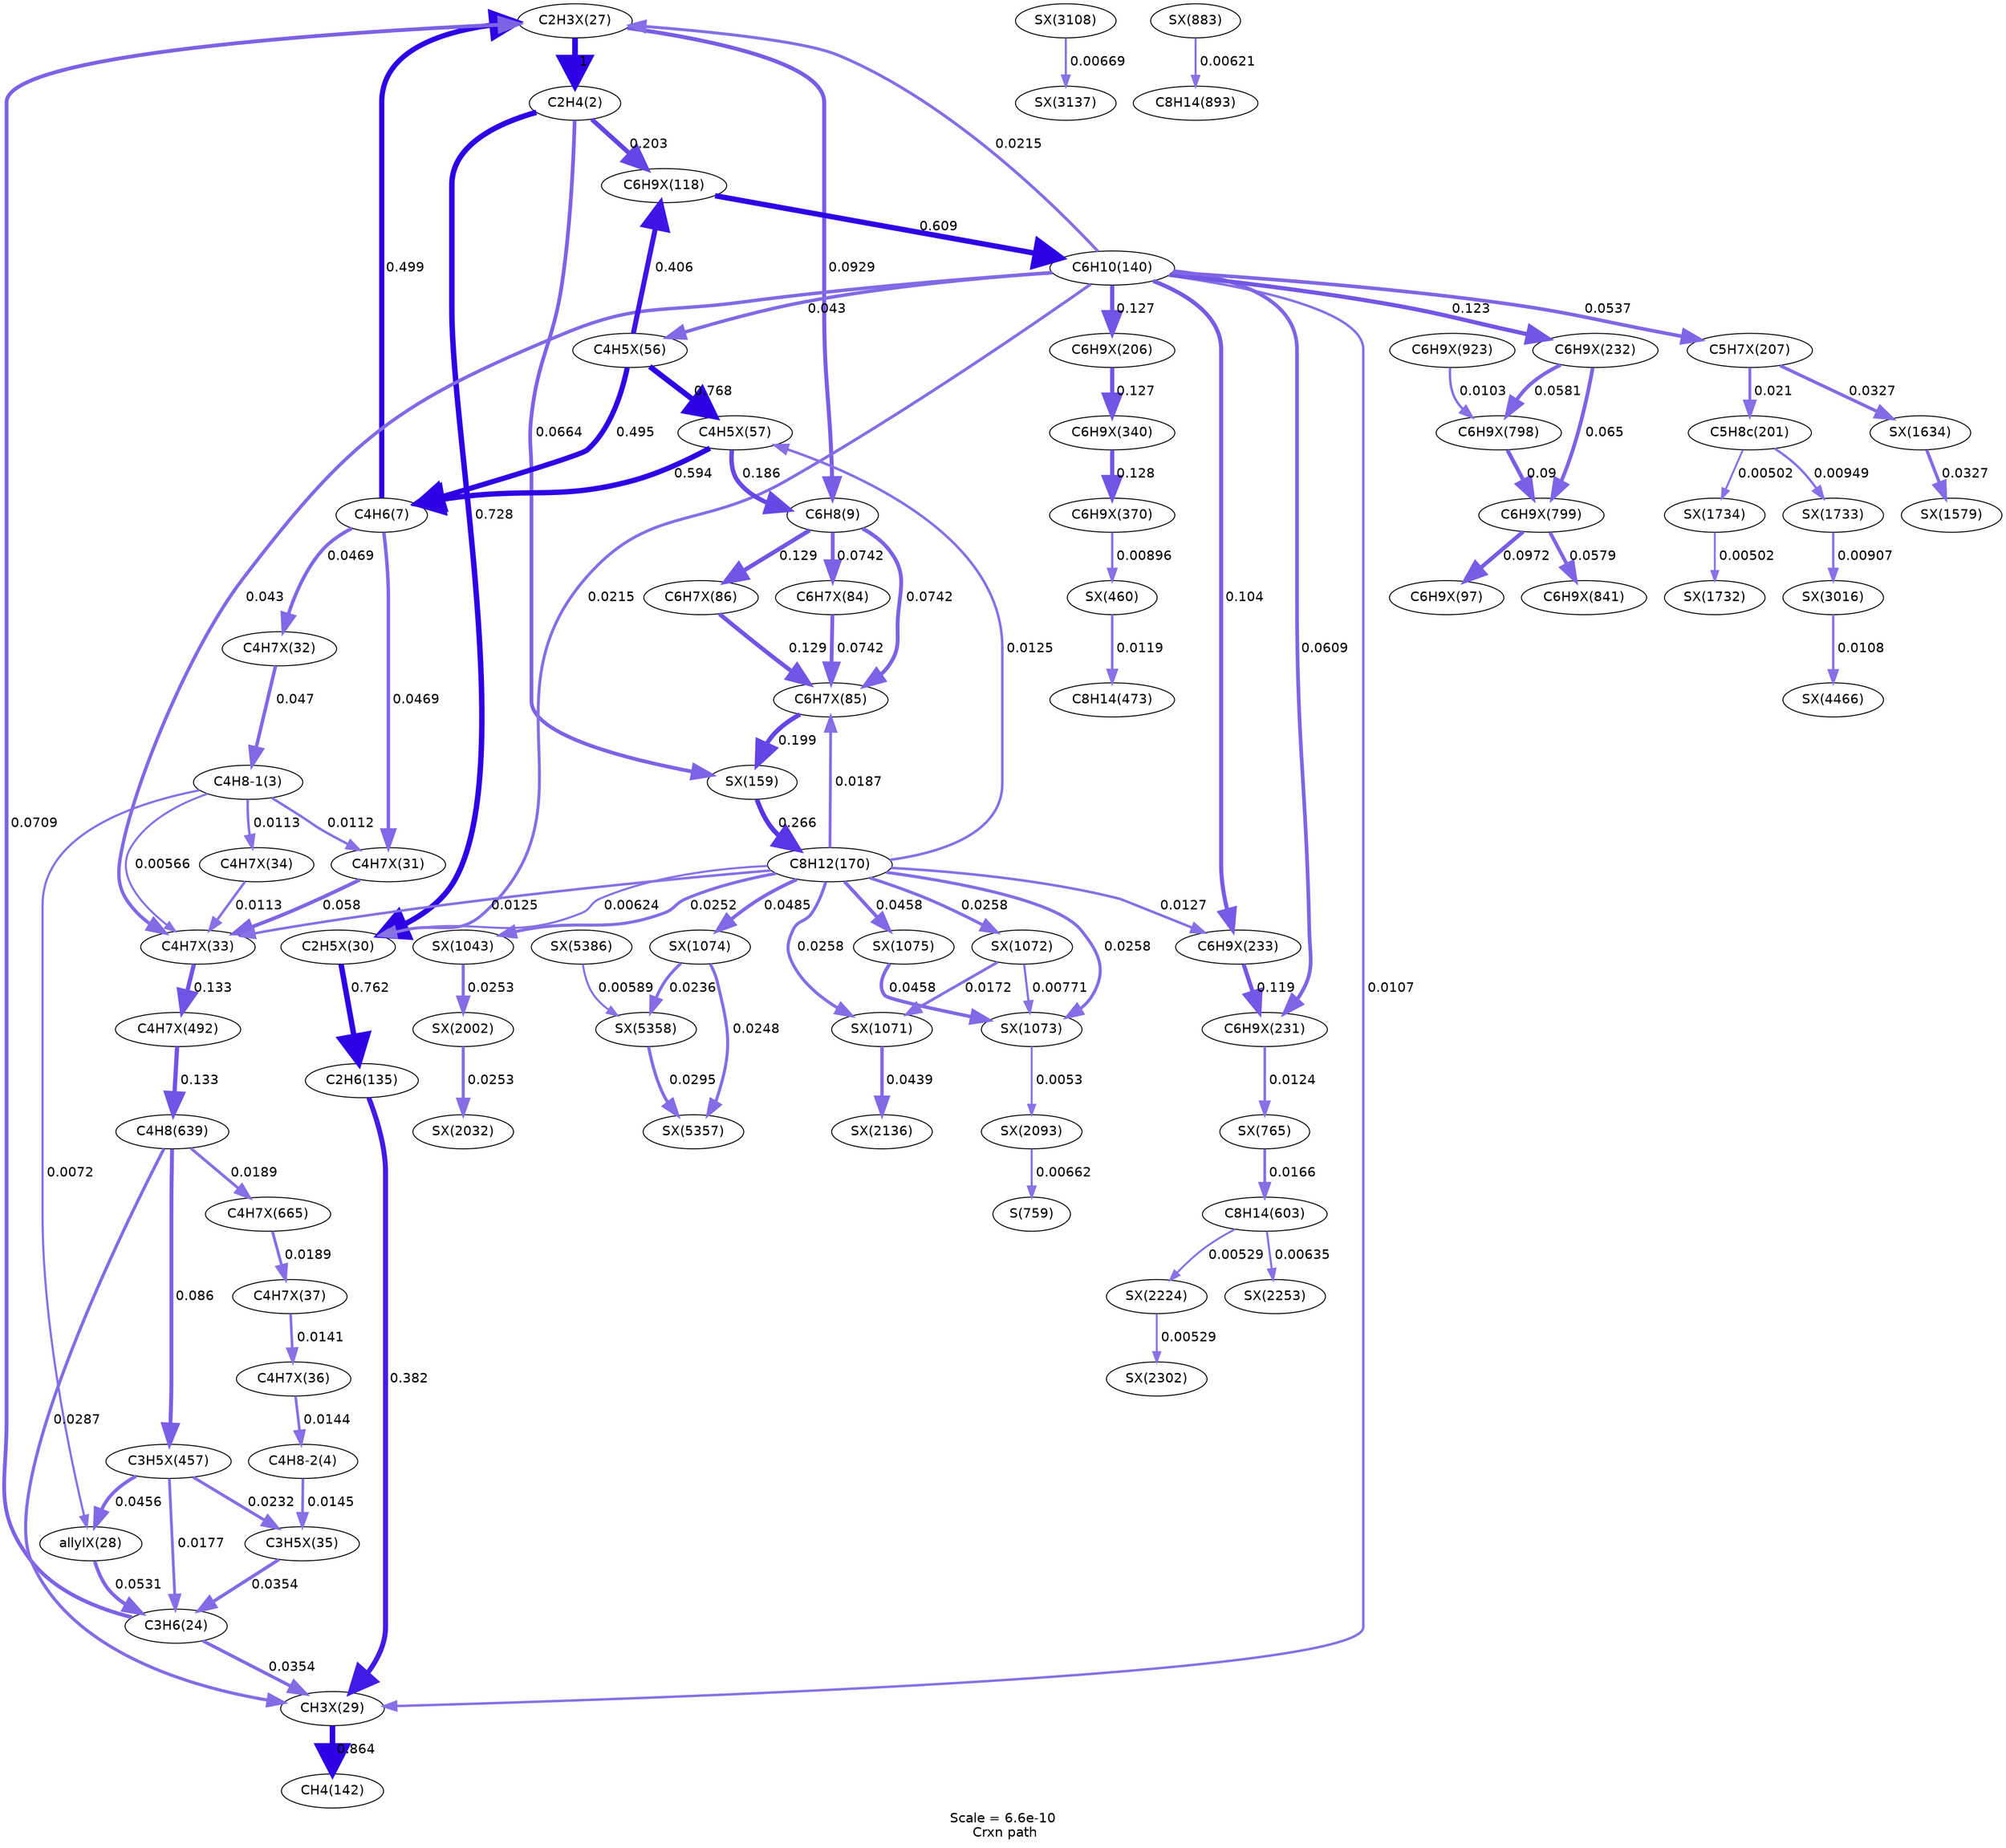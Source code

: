 digraph reaction_paths {
center=1;
s27 -> s5[fontname="Helvetica", style="setlinewidth(6)", arrowsize=3, color="0.7, 1.5, 0.9"
, label=" 1"];
s5 -> s30[fontname="Helvetica", style="setlinewidth(5.76)", arrowsize=2.88, color="0.7, 1.23, 0.9"
, label=" 0.728"];
s5 -> s47[fontname="Helvetica", style="setlinewidth(4.8)", arrowsize=2.4, color="0.7, 0.703, 0.9"
, label=" 0.203"];
s5 -> s49[fontname="Helvetica", style="setlinewidth(3.95)", arrowsize=1.98, color="0.7, 0.566, 0.9"
, label=" 0.0664"];
s8 -> s27[fontname="Helvetica", style="setlinewidth(5.47)", arrowsize=2.74, color="0.7, 0.999, 0.9"
, label=" 0.499"];
s27 -> s9[fontname="Helvetica", style="setlinewidth(4.21)", arrowsize=2.1, color="0.7, 0.593, 0.9"
, label=" 0.0929"];
s13 -> s27[fontname="Helvetica", style="setlinewidth(3.1)", arrowsize=1.55, color="0.7, 0.521, 0.9"
, label=" 0.0215"];
s10 -> s27[fontname="Helvetica", style="setlinewidth(4)", arrowsize=2, color="0.7, 0.571, 0.9"
, label=" 0.0709"];
s39 -> s8[fontname="Helvetica", style="setlinewidth(5.61)", arrowsize=2.8, color="0.7, 1.09, 0.9"
, label=" 0.594"];
s38 -> s8[fontname="Helvetica", style="setlinewidth(5.47)", arrowsize=2.73, color="0.7, 0.995, 0.9"
, label=" 0.495"];
s8 -> s32[fontname="Helvetica", style="setlinewidth(3.69)", arrowsize=1.84, color="0.7, 0.547, 0.9"
, label=" 0.0469"];
s8 -> s31[fontname="Helvetica", style="setlinewidth(3.69)", arrowsize=1.84, color="0.7, 0.547, 0.9"
, label=" 0.0469"];
s39 -> s9[fontname="Helvetica", style="setlinewidth(4.73)", arrowsize=2.36, color="0.7, 0.686, 0.9"
, label=" 0.186"];
s38 -> s39[fontname="Helvetica", style="setlinewidth(5.8)", arrowsize=2.9, color="0.7, 1.27, 0.9"
, label=" 0.768"];
s15 -> s39[fontname="Helvetica", style="setlinewidth(2.69)", arrowsize=1.34, color="0.7, 0.512, 0.9"
, label=" 0.0125"];
s9 -> s45[fontname="Helvetica", style="setlinewidth(4.45)", arrowsize=2.23, color="0.7, 0.629, 0.9"
, label=" 0.129"];
s9 -> s44[fontname="Helvetica", style="setlinewidth(4.04)", arrowsize=2.02, color="0.7, 0.574, 0.9"
, label=" 0.0742"];
s9 -> s43[fontname="Helvetica", style="setlinewidth(4.04)", arrowsize=2.02, color="0.7, 0.574, 0.9"
, label=" 0.0742"];
s38 -> s47[fontname="Helvetica", style="setlinewidth(5.32)", arrowsize=2.66, color="0.7, 0.906, 0.9"
, label=" 0.406"];
s13 -> s38[fontname="Helvetica", style="setlinewidth(3.62)", arrowsize=1.81, color="0.7, 0.543, 0.9"
, label=" 0.043"];
s32 -> s6[fontname="Helvetica", style="setlinewidth(3.69)", arrowsize=1.85, color="0.7, 0.547, 0.9"
, label=" 0.047"];
s6 -> s31[fontname="Helvetica", style="setlinewidth(2.61)", arrowsize=1.3, color="0.7, 0.511, 0.9"
, label=" 0.0112"];
s6 -> s33[fontname="Helvetica", style="setlinewidth(2.09)", arrowsize=1.05, color="0.7, 0.506, 0.9"
, label=" 0.00566"];
s6 -> s34[fontname="Helvetica", style="setlinewidth(2.61)", arrowsize=1.31, color="0.7, 0.511, 0.9"
, label=" 0.0113"];
s6 -> s28[fontname="Helvetica", style="setlinewidth(2.28)", arrowsize=1.14, color="0.7, 0.507, 0.9"
, label=" 0.0072"];
s30 -> s12[fontname="Helvetica", style="setlinewidth(5.79)", arrowsize=2.9, color="0.7, 1.26, 0.9"
, label=" 0.762"];
s13 -> s30[fontname="Helvetica", style="setlinewidth(3.1)", arrowsize=1.55, color="0.7, 0.521, 0.9"
, label=" 0.0215"];
s15 -> s30[fontname="Helvetica", style="setlinewidth(2.17)", arrowsize=1.08, color="0.7, 0.506, 0.9"
, label=" 0.00624"];
s12 -> s29[fontname="Helvetica", style="setlinewidth(5.27)", arrowsize=2.64, color="0.7, 0.882, 0.9"
, label=" 0.382"];
s45 -> s44[fontname="Helvetica", style="setlinewidth(4.45)", arrowsize=2.23, color="0.7, 0.629, 0.9"
, label=" 0.129"];
s43 -> s44[fontname="Helvetica", style="setlinewidth(4.04)", arrowsize=2.02, color="0.7, 0.574, 0.9"
, label=" 0.0742"];
s44 -> s49[fontname="Helvetica", style="setlinewidth(4.78)", arrowsize=2.39, color="0.7, 0.699, 0.9"
, label=" 0.199"];
s15 -> s44[fontname="Helvetica", style="setlinewidth(3)", arrowsize=1.5, color="0.7, 0.519, 0.9"
, label=" 0.0187"];
s29 -> s14[fontname="Helvetica", style="setlinewidth(5.89)", arrowsize=2.94, color="0.7, 1.36, 0.9"
, label=" 0.864"];
s13 -> s29[fontname="Helvetica", style="setlinewidth(2.58)", arrowsize=1.29, color="0.7, 0.511, 0.9"
, label=" 0.0107"];
s20 -> s29[fontname="Helvetica", style="setlinewidth(3.32)", arrowsize=1.66, color="0.7, 0.529, 0.9"
, label=" 0.0287"];
s10 -> s29[fontname="Helvetica", style="setlinewidth(3.48)", arrowsize=1.74, color="0.7, 0.535, 0.9"
, label=" 0.0354"];
s47 -> s13[fontname="Helvetica", style="setlinewidth(5.63)", arrowsize=2.81, color="0.7, 1.11, 0.9"
, label=" 0.609"];
s13 -> s51[fontname="Helvetica", style="setlinewidth(4.44)", arrowsize=2.22, color="0.7, 0.627, 0.9"
, label=" 0.127"];
s13 -> s33[fontname="Helvetica", style="setlinewidth(3.62)", arrowsize=1.81, color="0.7, 0.543, 0.9"
, label=" 0.043"];
s13 -> s55[fontname="Helvetica", style="setlinewidth(4.29)", arrowsize=2.15, color="0.7, 0.604, 0.9"
, label=" 0.104"];
s13 -> s53[fontname="Helvetica", style="setlinewidth(3.89)", arrowsize=1.94, color="0.7, 0.561, 0.9"
, label=" 0.0609"];
s13 -> s54[fontname="Helvetica", style="setlinewidth(4.42)", arrowsize=2.21, color="0.7, 0.623, 0.9"
, label=" 0.123"];
s13 -> s52[fontname="Helvetica", style="setlinewidth(3.79)", arrowsize=1.9, color="0.7, 0.554, 0.9"
, label=" 0.0537"];
s51 -> s60[fontname="Helvetica", style="setlinewidth(4.44)", arrowsize=2.22, color="0.7, 0.627, 0.9"
, label=" 0.127"];
s60 -> s61[fontname="Helvetica", style="setlinewidth(4.45)", arrowsize=2.22, color="0.7, 0.628, 0.9"
, label=" 0.128"];
s61 -> s66[fontname="Helvetica", style="setlinewidth(2.44)", arrowsize=1.22, color="0.7, 0.509, 0.9"
, label=" 0.00896"];
s31 -> s33[fontname="Helvetica", style="setlinewidth(3.85)", arrowsize=1.93, color="0.7, 0.558, 0.9"
, label=" 0.058"];
s34 -> s33[fontname="Helvetica", style="setlinewidth(2.61)", arrowsize=1.31, color="0.7, 0.511, 0.9"
, label=" 0.0113"];
s33 -> s68[fontname="Helvetica", style="setlinewidth(4.48)", arrowsize=2.24, color="0.7, 0.633, 0.9"
, label=" 0.133"];
s15 -> s33[fontname="Helvetica", style="setlinewidth(2.69)", arrowsize=1.34, color="0.7, 0.512, 0.9"
, label=" 0.0125"];
s68 -> s20[fontname="Helvetica", style="setlinewidth(4.48)", arrowsize=2.24, color="0.7, 0.633, 0.9"
, label=" 0.133"];
s20 -> s70[fontname="Helvetica", style="setlinewidth(3)", arrowsize=1.5, color="0.7, 0.519, 0.9"
, label=" 0.0189"];
s20 -> s65[fontname="Helvetica", style="setlinewidth(4.15)", arrowsize=2.07, color="0.7, 0.586, 0.9"
, label=" 0.086"];
s55 -> s53[fontname="Helvetica", style="setlinewidth(4.39)", arrowsize=2.2, color="0.7, 0.619, 0.9"
, label=" 0.119"];
s15 -> s55[fontname="Helvetica", style="setlinewidth(2.7)", arrowsize=1.35, color="0.7, 0.513, 0.9"
, label=" 0.0127"];
s53 -> s73[fontname="Helvetica", style="setlinewidth(2.69)", arrowsize=1.34, color="0.7, 0.512, 0.9"
, label=" 0.0124"];
s54 -> s75[fontname="Helvetica", style="setlinewidth(3.94)", arrowsize=1.97, color="0.7, 0.565, 0.9"
, label=" 0.065"];
s54 -> s74[fontname="Helvetica", style="setlinewidth(3.85)", arrowsize=1.93, color="0.7, 0.558, 0.9"
, label=" 0.0581"];
s75 -> s46[fontname="Helvetica", style="setlinewidth(4.24)", arrowsize=2.12, color="0.7, 0.597, 0.9"
, label=" 0.0972"];
s74 -> s75[fontname="Helvetica", style="setlinewidth(4.18)", arrowsize=2.09, color="0.7, 0.59, 0.9"
, label=" 0.09"];
s75 -> s76[fontname="Helvetica", style="setlinewidth(3.85)", arrowsize=1.92, color="0.7, 0.558, 0.9"
, label=" 0.0579"];
s79 -> s74[fontname="Helvetica", style="setlinewidth(2.55)", arrowsize=1.27, color="0.7, 0.51, 0.9"
, label=" 0.0103"];
s49 -> s15[fontname="Helvetica", style="setlinewidth(5)", arrowsize=2.5, color="0.7, 0.766, 0.9"
, label=" 0.266"];
s15 -> s81[fontname="Helvetica", style="setlinewidth(3.22)", arrowsize=1.61, color="0.7, 0.525, 0.9"
, label=" 0.0252"];
s15 -> s86[fontname="Helvetica", style="setlinewidth(3.67)", arrowsize=1.84, color="0.7, 0.546, 0.9"
, label=" 0.0458"];
s15 -> s84[fontname="Helvetica", style="setlinewidth(3.24)", arrowsize=1.62, color="0.7, 0.526, 0.9"
, label=" 0.0258"];
s15 -> s83[fontname="Helvetica", style="setlinewidth(3.24)", arrowsize=1.62, color="0.7, 0.526, 0.9"
, label=" 0.0258"];
s15 -> s82[fontname="Helvetica", style="setlinewidth(3.24)", arrowsize=1.62, color="0.7, 0.526, 0.9"
, label=" 0.0258"];
s15 -> s85[fontname="Helvetica", style="setlinewidth(3.71)", arrowsize=1.86, color="0.7, 0.548, 0.9"
, label=" 0.0485"];
s70 -> s37[fontname="Helvetica", style="setlinewidth(3)", arrowsize=1.5, color="0.7, 0.519, 0.9"
, label=" 0.0189"];
s36 -> s7[fontname="Helvetica", style="setlinewidth(2.8)", arrowsize=1.4, color="0.7, 0.514, 0.9"
, label=" 0.0144"];
s7 -> s35[fontname="Helvetica", style="setlinewidth(2.8)", arrowsize=1.4, color="0.7, 0.514, 0.9"
, label=" 0.0145"];
s37 -> s36[fontname="Helvetica", style="setlinewidth(2.78)", arrowsize=1.39, color="0.7, 0.514, 0.9"
, label=" 0.0141"];
s65 -> s28[fontname="Helvetica", style="setlinewidth(3.67)", arrowsize=1.83, color="0.7, 0.546, 0.9"
, label=" 0.0456"];
s65 -> s35[fontname="Helvetica", style="setlinewidth(3.16)", arrowsize=1.58, color="0.7, 0.523, 0.9"
, label=" 0.0232"];
s65 -> s10[fontname="Helvetica", style="setlinewidth(2.95)", arrowsize=1.48, color="0.7, 0.518, 0.9"
, label=" 0.0177"];
s28 -> s10[fontname="Helvetica", style="setlinewidth(3.78)", arrowsize=1.89, color="0.7, 0.553, 0.9"
, label=" 0.0531"];
s35 -> s10[fontname="Helvetica", style="setlinewidth(3.48)", arrowsize=1.74, color="0.7, 0.535, 0.9"
, label=" 0.0354"];
s52 -> s90[fontname="Helvetica", style="setlinewidth(3.42)", arrowsize=1.71, color="0.7, 0.533, 0.9"
, label=" 0.0327"];
s52 -> s17[fontname="Helvetica", style="setlinewidth(3.08)", arrowsize=1.54, color="0.7, 0.521, 0.9"
, label=" 0.021"];
s90 -> s89[fontname="Helvetica", style="setlinewidth(3.42)", arrowsize=1.71, color="0.7, 0.533, 0.9"
, label=" 0.0327"];
s17 -> s96[fontname="Helvetica", style="setlinewidth(2)", arrowsize=1, color="0.7, 0.505, 0.9"
, label=" 0.00502"];
s17 -> s95[fontname="Helvetica", style="setlinewidth(2.48)", arrowsize=1.24, color="0.7, 0.509, 0.9"
, label=" 0.00949"];
s81 -> s99[fontname="Helvetica", style="setlinewidth(3.22)", arrowsize=1.61, color="0.7, 0.525, 0.9"
, label=" 0.0253"];
s99 -> s100[fontname="Helvetica", style="setlinewidth(3.22)", arrowsize=1.61, color="0.7, 0.525, 0.9"
, label=" 0.0253"];
s86 -> s84[fontname="Helvetica", style="setlinewidth(3.67)", arrowsize=1.84, color="0.7, 0.546, 0.9"
, label=" 0.0458"];
s83 -> s84[fontname="Helvetica", style="setlinewidth(2.33)", arrowsize=1.16, color="0.7, 0.508, 0.9"
, label=" 0.00771"];
s84 -> s102[fontname="Helvetica", style="setlinewidth(2.04)", arrowsize=1.02, color="0.7, 0.505, 0.9"
, label=" 0.0053"];
s83 -> s82[fontname="Helvetica", style="setlinewidth(2.93)", arrowsize=1.47, color="0.7, 0.517, 0.9"
, label=" 0.0172"];
s82 -> s104[fontname="Helvetica", style="setlinewidth(3.64)", arrowsize=1.82, color="0.7, 0.544, 0.9"
, label=" 0.0439"];
s73 -> s19[fontname="Helvetica", style="setlinewidth(2.9)", arrowsize=1.45, color="0.7, 0.517, 0.9"
, label=" 0.0166"];
s19 -> s106[fontname="Helvetica", style="setlinewidth(2.04)", arrowsize=1.02, color="0.7, 0.505, 0.9"
, label=" 0.00529"];
s19 -> s107[fontname="Helvetica", style="setlinewidth(2.18)", arrowsize=1.09, color="0.7, 0.506, 0.9"
, label=" 0.00635"];
s106 -> s108[fontname="Helvetica", style="setlinewidth(2.04)", arrowsize=1.02, color="0.7, 0.505, 0.9"
, label=" 0.00529"];
s66 -> s18[fontname="Helvetica", style="setlinewidth(2.66)", arrowsize=1.33, color="0.7, 0.512, 0.9"
, label=" 0.0119"];
s132 -> s133[fontname="Helvetica", style="setlinewidth(2.22)", arrowsize=1.11, color="0.7, 0.507, 0.9"
, label=" 0.00669"];
s78 -> s22[fontname="Helvetica", style="setlinewidth(2.16)", arrowsize=1.08, color="0.7, 0.506, 0.9"
, label=" 0.00621"];
s96 -> s94[fontname="Helvetica", style="setlinewidth(2)", arrowsize=1, color="0.7, 0.505, 0.9"
, label=" 0.00502"];
s129 -> s149[fontname="Helvetica", style="setlinewidth(2.58)", arrowsize=1.29, color="0.7, 0.511, 0.9"
, label=" 0.0108"];
s95 -> s129[fontname="Helvetica", style="setlinewidth(2.45)", arrowsize=1.22, color="0.7, 0.509, 0.9"
, label=" 0.00907"];
s102 -> s21[fontname="Helvetica", style="setlinewidth(2.21)", arrowsize=1.11, color="0.7, 0.507, 0.9"
, label=" 0.00662"];
s85 -> s155[fontname="Helvetica", style="setlinewidth(3.17)", arrowsize=1.59, color="0.7, 0.524, 0.9"
, label=" 0.0236"];
s85 -> s154[fontname="Helvetica", style="setlinewidth(3.21)", arrowsize=1.6, color="0.7, 0.525, 0.9"
, label=" 0.0248"];
s156 -> s155[fontname="Helvetica", style="setlinewidth(2.12)", arrowsize=1.06, color="0.7, 0.506, 0.9"
, label=" 0.00589"];
s155 -> s154[fontname="Helvetica", style="setlinewidth(3.34)", arrowsize=1.67, color="0.7, 0.53, 0.9"
, label=" 0.0295"];
s5 [ fontname="Helvetica", label="C2H4(2)"];
s6 [ fontname="Helvetica", label="C4H8-1(3)"];
s7 [ fontname="Helvetica", label="C4H8-2(4)"];
s8 [ fontname="Helvetica", label="C4H6(7)"];
s9 [ fontname="Helvetica", label="C6H8(9)"];
s10 [ fontname="Helvetica", label="C3H6(24)"];
s12 [ fontname="Helvetica", label="C2H6(135)"];
s13 [ fontname="Helvetica", label="C6H10(140)"];
s14 [ fontname="Helvetica", label="CH4(142)"];
s15 [ fontname="Helvetica", label="C8H12(170)"];
s17 [ fontname="Helvetica", label="C5H8c(201)"];
s18 [ fontname="Helvetica", label="C8H14(473)"];
s19 [ fontname="Helvetica", label="C8H14(603)"];
s20 [ fontname="Helvetica", label="C4H8(639)"];
s21 [ fontname="Helvetica", label="S(759)"];
s22 [ fontname="Helvetica", label="C8H14(893)"];
s27 [ fontname="Helvetica", label="C2H3X(27)"];
s28 [ fontname="Helvetica", label="allylX(28)"];
s29 [ fontname="Helvetica", label="CH3X(29)"];
s30 [ fontname="Helvetica", label="C2H5X(30)"];
s31 [ fontname="Helvetica", label="C4H7X(31)"];
s32 [ fontname="Helvetica", label="C4H7X(32)"];
s33 [ fontname="Helvetica", label="C4H7X(33)"];
s34 [ fontname="Helvetica", label="C4H7X(34)"];
s35 [ fontname="Helvetica", label="C3H5X(35)"];
s36 [ fontname="Helvetica", label="C4H7X(36)"];
s37 [ fontname="Helvetica", label="C4H7X(37)"];
s38 [ fontname="Helvetica", label="C4H5X(56)"];
s39 [ fontname="Helvetica", label="C4H5X(57)"];
s43 [ fontname="Helvetica", label="C6H7X(84)"];
s44 [ fontname="Helvetica", label="C6H7X(85)"];
s45 [ fontname="Helvetica", label="C6H7X(86)"];
s46 [ fontname="Helvetica", label="C6H9X(97)"];
s47 [ fontname="Helvetica", label="C6H9X(118)"];
s49 [ fontname="Helvetica", label="SX(159)"];
s51 [ fontname="Helvetica", label="C6H9X(206)"];
s52 [ fontname="Helvetica", label="C5H7X(207)"];
s53 [ fontname="Helvetica", label="C6H9X(231)"];
s54 [ fontname="Helvetica", label="C6H9X(232)"];
s55 [ fontname="Helvetica", label="C6H9X(233)"];
s60 [ fontname="Helvetica", label="C6H9X(340)"];
s61 [ fontname="Helvetica", label="C6H9X(370)"];
s65 [ fontname="Helvetica", label="C3H5X(457)"];
s66 [ fontname="Helvetica", label="SX(460)"];
s68 [ fontname="Helvetica", label="C4H7X(492)"];
s70 [ fontname="Helvetica", label="C4H7X(665)"];
s73 [ fontname="Helvetica", label="SX(765)"];
s74 [ fontname="Helvetica", label="C6H9X(798)"];
s75 [ fontname="Helvetica", label="C6H9X(799)"];
s76 [ fontname="Helvetica", label="C6H9X(841)"];
s78 [ fontname="Helvetica", label="SX(883)"];
s79 [ fontname="Helvetica", label="C6H9X(923)"];
s81 [ fontname="Helvetica", label="SX(1043)"];
s82 [ fontname="Helvetica", label="SX(1071)"];
s83 [ fontname="Helvetica", label="SX(1072)"];
s84 [ fontname="Helvetica", label="SX(1073)"];
s85 [ fontname="Helvetica", label="SX(1074)"];
s86 [ fontname="Helvetica", label="SX(1075)"];
s89 [ fontname="Helvetica", label="SX(1579)"];
s90 [ fontname="Helvetica", label="SX(1634)"];
s94 [ fontname="Helvetica", label="SX(1732)"];
s95 [ fontname="Helvetica", label="SX(1733)"];
s96 [ fontname="Helvetica", label="SX(1734)"];
s99 [ fontname="Helvetica", label="SX(2002)"];
s100 [ fontname="Helvetica", label="SX(2032)"];
s102 [ fontname="Helvetica", label="SX(2093)"];
s104 [ fontname="Helvetica", label="SX(2136)"];
s106 [ fontname="Helvetica", label="SX(2224)"];
s107 [ fontname="Helvetica", label="SX(2253)"];
s108 [ fontname="Helvetica", label="SX(2302)"];
s129 [ fontname="Helvetica", label="SX(3016)"];
s132 [ fontname="Helvetica", label="SX(3108)"];
s133 [ fontname="Helvetica", label="SX(3137)"];
s149 [ fontname="Helvetica", label="SX(4466)"];
s154 [ fontname="Helvetica", label="SX(5357)"];
s155 [ fontname="Helvetica", label="SX(5358)"];
s156 [ fontname="Helvetica", label="SX(5386)"];
 label = "Scale = 6.6e-10\l Crxn path";
 fontname = "Helvetica";
}
